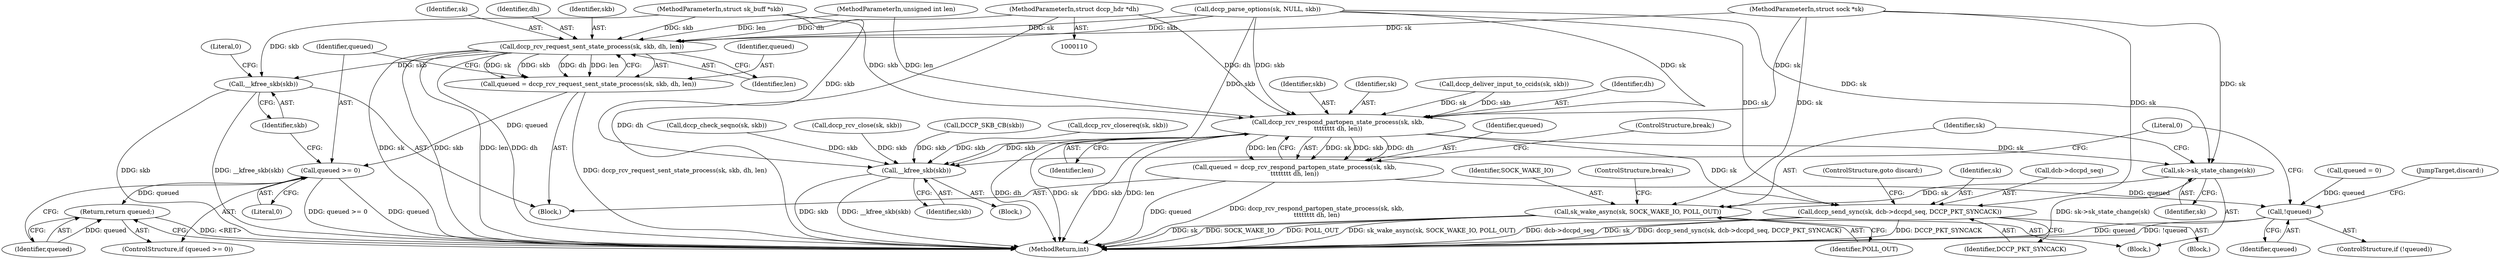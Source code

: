 digraph "0_linux_5edabca9d4cff7f1f2b68f0bac55ef99d9798ba4@pointer" {
"1000113" [label="(MethodParameterIn,struct dccp_hdr *dh)"];
"1000303" [label="(Call,dccp_rcv_request_sent_state_process(sk, skb, dh, len))"];
"1000301" [label="(Call,queued = dccp_rcv_request_sent_state_process(sk, skb, dh, len))"];
"1000309" [label="(Call,queued >= 0)"];
"1000312" [label="(Return,return queued;)"];
"1000314" [label="(Call,__kfree_skb(skb))"];
"1000328" [label="(Call,dccp_rcv_respond_partopen_state_process(sk, skb,\n\t\t\t\t\t\t\t\t dh, len))"];
"1000326" [label="(Call,queued = dccp_rcv_respond_partopen_state_process(sk, skb,\n\t\t\t\t\t\t\t\t dh, len))"];
"1000375" [label="(Call,!queued)"];
"1000351" [label="(Call,sk->sk_state_change(sk))"];
"1000353" [label="(Call,sk_wake_async(sk, SOCK_WAKE_IO, POLL_OUT))"];
"1000367" [label="(Call,dccp_send_sync(sk, dcb->dccpd_seq, DCCP_PKT_SYNCACK))"];
"1000379" [label="(Call,__kfree_skb(skb))"];
"1000380" [label="(Identifier,skb)"];
"1000312" [label="(Return,return queued;)"];
"1000113" [label="(MethodParameterIn,struct dccp_hdr *dh)"];
"1000317" [label="(Literal,0)"];
"1000329" [label="(Identifier,sk)"];
"1000368" [label="(Identifier,sk)"];
"1000332" [label="(Identifier,len)"];
"1000377" [label="(Block,)"];
"1000322" [label="(Call,dccp_deliver_input_to_ccids(sk, skb))"];
"1000327" [label="(Identifier,queued)"];
"1000124" [label="(Call,DCCP_SKB_CB(skb))"];
"1000354" [label="(Identifier,sk)"];
"1000198" [label="(Call,dccp_check_seqno(sk, skb))"];
"1000311" [label="(Literal,0)"];
"1000303" [label="(Call,dccp_rcv_request_sent_state_process(sk, skb, dh, len))"];
"1000133" [label="(Call,queued = 0)"];
"1000383" [label="(MethodReturn,int)"];
"1000331" [label="(Identifier,dh)"];
"1000330" [label="(Identifier,skb)"];
"1000375" [label="(Call,!queued)"];
"1000367" [label="(Call,dccp_send_sync(sk, dcb->dccpd_seq, DCCP_PKT_SYNCACK))"];
"1000306" [label="(Identifier,dh)"];
"1000369" [label="(Call,dcb->dccpd_seq)"];
"1000313" [label="(Identifier,queued)"];
"1000305" [label="(Identifier,skb)"];
"1000111" [label="(MethodParameterIn,struct sock *sk)"];
"1000378" [label="(JumpTarget,discard:)"];
"1000307" [label="(Identifier,len)"];
"1000326" [label="(Call,queued = dccp_rcv_respond_partopen_state_process(sk, skb,\n\t\t\t\t\t\t\t\t dh, len))"];
"1000356" [label="(Identifier,POLL_OUT)"];
"1000373" [label="(ControlStructure,goto discard;)"];
"1000247" [label="(Call,dccp_parse_options(sk, NULL, skb))"];
"1000308" [label="(ControlStructure,if (queued >= 0))"];
"1000355" [label="(Identifier,SOCK_WAKE_IO)"];
"1000353" [label="(Call,sk_wake_async(sk, SOCK_WAKE_IO, POLL_OUT))"];
"1000289" [label="(Call,dccp_rcv_close(sk, skb))"];
"1000315" [label="(Identifier,skb)"];
"1000379" [label="(Call,__kfree_skb(skb))"];
"1000333" [label="(ControlStructure,break;)"];
"1000349" [label="(Block,)"];
"1000301" [label="(Call,queued = dccp_rcv_request_sent_state_process(sk, skb, dh, len))"];
"1000376" [label="(Identifier,queued)"];
"1000352" [label="(Identifier,sk)"];
"1000114" [label="(MethodParameterIn,unsigned int len)"];
"1000351" [label="(Call,sk->sk_state_change(sk))"];
"1000112" [label="(MethodParameterIn,struct sk_buff *skb)"];
"1000357" [label="(ControlStructure,break;)"];
"1000302" [label="(Identifier,queued)"];
"1000274" [label="(Call,dccp_rcv_closereq(sk, skb))"];
"1000309" [label="(Call,queued >= 0)"];
"1000299" [label="(Block,)"];
"1000328" [label="(Call,dccp_rcv_respond_partopen_state_process(sk, skb,\n\t\t\t\t\t\t\t\t dh, len))"];
"1000314" [label="(Call,__kfree_skb(skb))"];
"1000382" [label="(Literal,0)"];
"1000310" [label="(Identifier,queued)"];
"1000374" [label="(ControlStructure,if (!queued))"];
"1000366" [label="(Block,)"];
"1000372" [label="(Identifier,DCCP_PKT_SYNCACK)"];
"1000304" [label="(Identifier,sk)"];
"1000113" -> "1000110"  [label="AST: "];
"1000113" -> "1000383"  [label="DDG: dh"];
"1000113" -> "1000303"  [label="DDG: dh"];
"1000113" -> "1000328"  [label="DDG: dh"];
"1000303" -> "1000301"  [label="AST: "];
"1000303" -> "1000307"  [label="CFG: "];
"1000304" -> "1000303"  [label="AST: "];
"1000305" -> "1000303"  [label="AST: "];
"1000306" -> "1000303"  [label="AST: "];
"1000307" -> "1000303"  [label="AST: "];
"1000301" -> "1000303"  [label="CFG: "];
"1000303" -> "1000383"  [label="DDG: sk"];
"1000303" -> "1000383"  [label="DDG: skb"];
"1000303" -> "1000383"  [label="DDG: len"];
"1000303" -> "1000383"  [label="DDG: dh"];
"1000303" -> "1000301"  [label="DDG: sk"];
"1000303" -> "1000301"  [label="DDG: skb"];
"1000303" -> "1000301"  [label="DDG: dh"];
"1000303" -> "1000301"  [label="DDG: len"];
"1000247" -> "1000303"  [label="DDG: sk"];
"1000247" -> "1000303"  [label="DDG: skb"];
"1000111" -> "1000303"  [label="DDG: sk"];
"1000112" -> "1000303"  [label="DDG: skb"];
"1000114" -> "1000303"  [label="DDG: len"];
"1000303" -> "1000314"  [label="DDG: skb"];
"1000301" -> "1000299"  [label="AST: "];
"1000302" -> "1000301"  [label="AST: "];
"1000310" -> "1000301"  [label="CFG: "];
"1000301" -> "1000383"  [label="DDG: dccp_rcv_request_sent_state_process(sk, skb, dh, len)"];
"1000301" -> "1000309"  [label="DDG: queued"];
"1000309" -> "1000308"  [label="AST: "];
"1000309" -> "1000311"  [label="CFG: "];
"1000310" -> "1000309"  [label="AST: "];
"1000311" -> "1000309"  [label="AST: "];
"1000313" -> "1000309"  [label="CFG: "];
"1000315" -> "1000309"  [label="CFG: "];
"1000309" -> "1000383"  [label="DDG: queued"];
"1000309" -> "1000383"  [label="DDG: queued >= 0"];
"1000309" -> "1000312"  [label="DDG: queued"];
"1000312" -> "1000308"  [label="AST: "];
"1000312" -> "1000313"  [label="CFG: "];
"1000313" -> "1000312"  [label="AST: "];
"1000383" -> "1000312"  [label="CFG: "];
"1000312" -> "1000383"  [label="DDG: <RET>"];
"1000313" -> "1000312"  [label="DDG: queued"];
"1000314" -> "1000299"  [label="AST: "];
"1000314" -> "1000315"  [label="CFG: "];
"1000315" -> "1000314"  [label="AST: "];
"1000317" -> "1000314"  [label="CFG: "];
"1000314" -> "1000383"  [label="DDG: skb"];
"1000314" -> "1000383"  [label="DDG: __kfree_skb(skb)"];
"1000112" -> "1000314"  [label="DDG: skb"];
"1000328" -> "1000326"  [label="AST: "];
"1000328" -> "1000332"  [label="CFG: "];
"1000329" -> "1000328"  [label="AST: "];
"1000330" -> "1000328"  [label="AST: "];
"1000331" -> "1000328"  [label="AST: "];
"1000332" -> "1000328"  [label="AST: "];
"1000326" -> "1000328"  [label="CFG: "];
"1000328" -> "1000383"  [label="DDG: dh"];
"1000328" -> "1000383"  [label="DDG: len"];
"1000328" -> "1000383"  [label="DDG: sk"];
"1000328" -> "1000383"  [label="DDG: skb"];
"1000328" -> "1000326"  [label="DDG: sk"];
"1000328" -> "1000326"  [label="DDG: skb"];
"1000328" -> "1000326"  [label="DDG: dh"];
"1000328" -> "1000326"  [label="DDG: len"];
"1000247" -> "1000328"  [label="DDG: sk"];
"1000247" -> "1000328"  [label="DDG: skb"];
"1000322" -> "1000328"  [label="DDG: sk"];
"1000322" -> "1000328"  [label="DDG: skb"];
"1000111" -> "1000328"  [label="DDG: sk"];
"1000112" -> "1000328"  [label="DDG: skb"];
"1000114" -> "1000328"  [label="DDG: len"];
"1000328" -> "1000351"  [label="DDG: sk"];
"1000328" -> "1000367"  [label="DDG: sk"];
"1000328" -> "1000379"  [label="DDG: skb"];
"1000326" -> "1000299"  [label="AST: "];
"1000327" -> "1000326"  [label="AST: "];
"1000333" -> "1000326"  [label="CFG: "];
"1000326" -> "1000383"  [label="DDG: dccp_rcv_respond_partopen_state_process(sk, skb,\n\t\t\t\t\t\t\t\t dh, len)"];
"1000326" -> "1000383"  [label="DDG: queued"];
"1000326" -> "1000375"  [label="DDG: queued"];
"1000375" -> "1000374"  [label="AST: "];
"1000375" -> "1000376"  [label="CFG: "];
"1000376" -> "1000375"  [label="AST: "];
"1000378" -> "1000375"  [label="CFG: "];
"1000382" -> "1000375"  [label="CFG: "];
"1000375" -> "1000383"  [label="DDG: queued"];
"1000375" -> "1000383"  [label="DDG: !queued"];
"1000133" -> "1000375"  [label="DDG: queued"];
"1000351" -> "1000349"  [label="AST: "];
"1000351" -> "1000352"  [label="CFG: "];
"1000352" -> "1000351"  [label="AST: "];
"1000354" -> "1000351"  [label="CFG: "];
"1000351" -> "1000383"  [label="DDG: sk->sk_state_change(sk)"];
"1000247" -> "1000351"  [label="DDG: sk"];
"1000111" -> "1000351"  [label="DDG: sk"];
"1000351" -> "1000353"  [label="DDG: sk"];
"1000353" -> "1000349"  [label="AST: "];
"1000353" -> "1000356"  [label="CFG: "];
"1000354" -> "1000353"  [label="AST: "];
"1000355" -> "1000353"  [label="AST: "];
"1000356" -> "1000353"  [label="AST: "];
"1000357" -> "1000353"  [label="CFG: "];
"1000353" -> "1000383"  [label="DDG: POLL_OUT"];
"1000353" -> "1000383"  [label="DDG: sk_wake_async(sk, SOCK_WAKE_IO, POLL_OUT)"];
"1000353" -> "1000383"  [label="DDG: sk"];
"1000353" -> "1000383"  [label="DDG: SOCK_WAKE_IO"];
"1000111" -> "1000353"  [label="DDG: sk"];
"1000367" -> "1000366"  [label="AST: "];
"1000367" -> "1000372"  [label="CFG: "];
"1000368" -> "1000367"  [label="AST: "];
"1000369" -> "1000367"  [label="AST: "];
"1000372" -> "1000367"  [label="AST: "];
"1000373" -> "1000367"  [label="CFG: "];
"1000367" -> "1000383"  [label="DDG: dcb->dccpd_seq"];
"1000367" -> "1000383"  [label="DDG: sk"];
"1000367" -> "1000383"  [label="DDG: dccp_send_sync(sk, dcb->dccpd_seq, DCCP_PKT_SYNCACK)"];
"1000367" -> "1000383"  [label="DDG: DCCP_PKT_SYNCACK"];
"1000247" -> "1000367"  [label="DDG: sk"];
"1000111" -> "1000367"  [label="DDG: sk"];
"1000379" -> "1000377"  [label="AST: "];
"1000379" -> "1000380"  [label="CFG: "];
"1000380" -> "1000379"  [label="AST: "];
"1000382" -> "1000379"  [label="CFG: "];
"1000379" -> "1000383"  [label="DDG: skb"];
"1000379" -> "1000383"  [label="DDG: __kfree_skb(skb)"];
"1000289" -> "1000379"  [label="DDG: skb"];
"1000124" -> "1000379"  [label="DDG: skb"];
"1000198" -> "1000379"  [label="DDG: skb"];
"1000247" -> "1000379"  [label="DDG: skb"];
"1000274" -> "1000379"  [label="DDG: skb"];
"1000112" -> "1000379"  [label="DDG: skb"];
}
